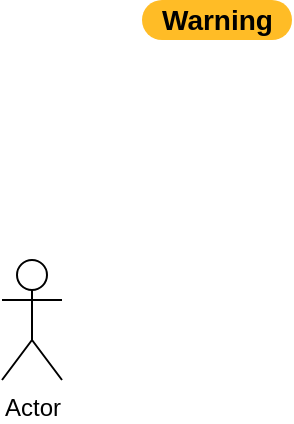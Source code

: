<mxfile version="13.10.1" type="github">
  <diagram id="NssOwcZUmA19OFw7SQc3" name="Page-1">
    <mxGraphModel dx="1298" dy="839" grid="1" gridSize="10" guides="1" tooltips="1" connect="1" arrows="1" fold="1" page="1" pageScale="1" pageWidth="827" pageHeight="1169" math="0" shadow="0">
      <root>
        <mxCell id="0" />
        <mxCell id="1" parent="0" />
        <mxCell id="sU0agCDX6jjw9EBhxjvB-1" value="Actor" style="shape=umlActor;verticalLabelPosition=bottom;verticalAlign=top;html=1;outlineConnect=0;" vertex="1" parent="1">
          <mxGeometry x="210" y="380" width="30" height="60" as="geometry" />
        </mxCell>
        <mxCell id="sU0agCDX6jjw9EBhxjvB-2" value="Warning" style="rounded=1;whiteSpace=wrap;html=1;arcSize=50;strokeColor=none;strokeWidth=1;fillColor=#FFBC26;fontColor=#000000;whiteSpace=wrap;align=left;verticalAlign=middle;spacingLeft=0;fontStyle=1;fontSize=14;spacing=10;" vertex="1" parent="1">
          <mxGeometry x="280" y="250" width="75" height="20" as="geometry" />
        </mxCell>
      </root>
    </mxGraphModel>
  </diagram>
</mxfile>

